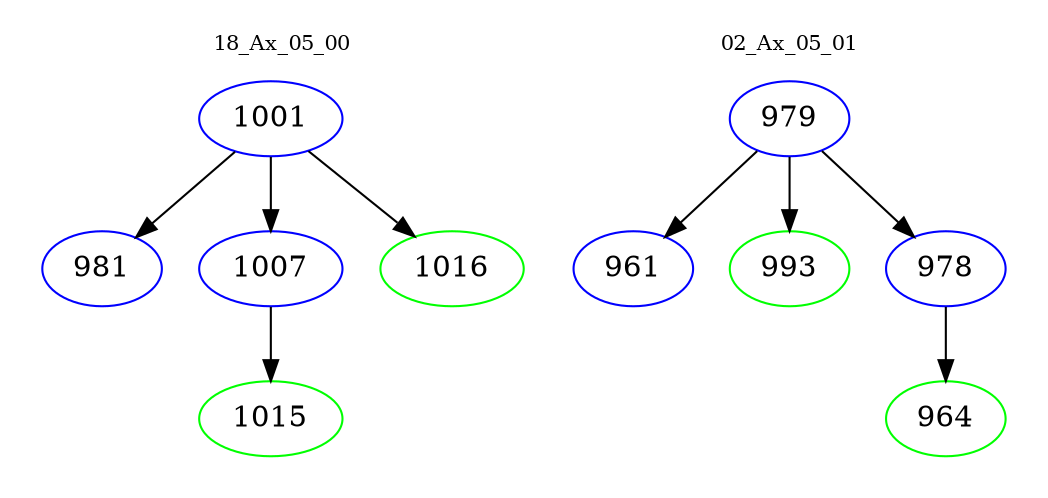 digraph{
subgraph cluster_0 {
color = white
label = "18_Ax_05_00";
fontsize=10;
T0_1001 [label="1001", color="blue"]
T0_1001 -> T0_981 [color="black"]
T0_981 [label="981", color="blue"]
T0_1001 -> T0_1007 [color="black"]
T0_1007 [label="1007", color="blue"]
T0_1007 -> T0_1015 [color="black"]
T0_1015 [label="1015", color="green"]
T0_1001 -> T0_1016 [color="black"]
T0_1016 [label="1016", color="green"]
}
subgraph cluster_1 {
color = white
label = "02_Ax_05_01";
fontsize=10;
T1_979 [label="979", color="blue"]
T1_979 -> T1_961 [color="black"]
T1_961 [label="961", color="blue"]
T1_979 -> T1_993 [color="black"]
T1_993 [label="993", color="green"]
T1_979 -> T1_978 [color="black"]
T1_978 [label="978", color="blue"]
T1_978 -> T1_964 [color="black"]
T1_964 [label="964", color="green"]
}
}
